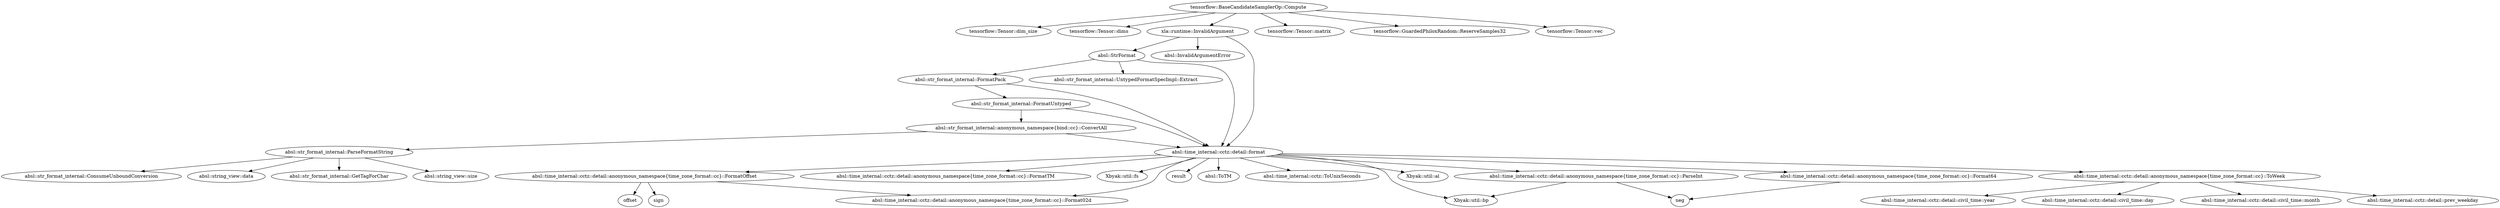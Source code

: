 strict digraph  {
"tensorflow::BaseCandidateSamplerOp::Compute";
"tensorflow::Tensor::dim_size";
"tensorflow::Tensor::dims";
"xla::runtime::InvalidArgument";
"absl::time_internal::cctz::detail::format";
"Xbyak::util::al";
"Xbyak::util::bp";
"absl::time_internal::cctz::detail::anonymous_namespace\{time_zone_format::cc\}::Format02d";
"absl::time_internal::cctz::detail::anonymous_namespace\{time_zone_format::cc\}::Format64";
"neg";
"absl::time_internal::cctz::detail::anonymous_namespace\{time_zone_format::cc\}::FormatOffset";
"offset";
"sign";
"absl::time_internal::cctz::detail::anonymous_namespace\{time_zone_format::cc\}::FormatTM";
"Xbyak::util::fs";
"absl::time_internal::cctz::detail::anonymous_namespace\{time_zone_format::cc\}::ParseInt";
"result";
"absl::ToTM";
"absl::time_internal::cctz::ToUnixSeconds";
"absl::time_internal::cctz::detail::anonymous_namespace\{time_zone_format::cc\}::ToWeek";
"absl::time_internal::cctz::detail::civil_time::day";
"absl::time_internal::cctz::detail::civil_time::month";
"absl::time_internal::cctz::detail::prev_weekday";
"absl::time_internal::cctz::detail::civil_time::year";
"absl::InvalidArgumentError";
"absl::StrFormat";
"absl::str_format_internal::UntypedFormatSpecImpl::Extract";
"absl::str_format_internal::FormatPack";
"absl::str_format_internal::FormatUntyped";
"absl::str_format_internal::anonymous_namespace\{bind::cc\}::ConvertAll";
"absl::str_format_internal::ParseFormatString";
"absl::str_format_internal::ConsumeUnboundConversion";
"absl::string_view::data";
"absl::str_format_internal::GetTagForChar";
"absl::string_view::size";
"tensorflow::Tensor::matrix";
"tensorflow::GuardedPhiloxRandom::ReserveSamples32";
"tensorflow::Tensor::vec";
"tensorflow::BaseCandidateSamplerOp::Compute" -> "tensorflow::Tensor::dim_size";
"tensorflow::BaseCandidateSamplerOp::Compute" -> "tensorflow::Tensor::dims";
"tensorflow::BaseCandidateSamplerOp::Compute" -> "xla::runtime::InvalidArgument";
"tensorflow::BaseCandidateSamplerOp::Compute" -> "tensorflow::Tensor::matrix";
"tensorflow::BaseCandidateSamplerOp::Compute" -> "tensorflow::GuardedPhiloxRandom::ReserveSamples32";
"tensorflow::BaseCandidateSamplerOp::Compute" -> "tensorflow::Tensor::vec";
"xla::runtime::InvalidArgument" -> "absl::time_internal::cctz::detail::format";
"xla::runtime::InvalidArgument" -> "absl::InvalidArgumentError";
"xla::runtime::InvalidArgument" -> "absl::StrFormat";
"absl::time_internal::cctz::detail::format" -> "Xbyak::util::al";
"absl::time_internal::cctz::detail::format" -> "Xbyak::util::bp";
"absl::time_internal::cctz::detail::format" -> "absl::time_internal::cctz::detail::anonymous_namespace\{time_zone_format::cc\}::Format02d";
"absl::time_internal::cctz::detail::format" -> "absl::time_internal::cctz::detail::anonymous_namespace\{time_zone_format::cc\}::Format64";
"absl::time_internal::cctz::detail::format" -> "absl::time_internal::cctz::detail::anonymous_namespace\{time_zone_format::cc\}::FormatOffset";
"absl::time_internal::cctz::detail::format" -> "absl::time_internal::cctz::detail::anonymous_namespace\{time_zone_format::cc\}::FormatTM";
"absl::time_internal::cctz::detail::format" -> "Xbyak::util::fs";
"absl::time_internal::cctz::detail::format" -> "absl::time_internal::cctz::detail::anonymous_namespace\{time_zone_format::cc\}::ParseInt";
"absl::time_internal::cctz::detail::format" -> "result";
"absl::time_internal::cctz::detail::format" -> "absl::ToTM";
"absl::time_internal::cctz::detail::format" -> "absl::time_internal::cctz::ToUnixSeconds";
"absl::time_internal::cctz::detail::format" -> "absl::time_internal::cctz::detail::anonymous_namespace\{time_zone_format::cc\}::ToWeek";
"absl::time_internal::cctz::detail::anonymous_namespace\{time_zone_format::cc\}::Format64" -> "neg";
"absl::time_internal::cctz::detail::anonymous_namespace\{time_zone_format::cc\}::FormatOffset" -> "absl::time_internal::cctz::detail::anonymous_namespace\{time_zone_format::cc\}::Format02d";
"absl::time_internal::cctz::detail::anonymous_namespace\{time_zone_format::cc\}::FormatOffset" -> "offset";
"absl::time_internal::cctz::detail::anonymous_namespace\{time_zone_format::cc\}::FormatOffset" -> "sign";
"absl::time_internal::cctz::detail::anonymous_namespace\{time_zone_format::cc\}::ParseInt" -> "Xbyak::util::bp";
"absl::time_internal::cctz::detail::anonymous_namespace\{time_zone_format::cc\}::ParseInt" -> "neg";
"absl::time_internal::cctz::detail::anonymous_namespace\{time_zone_format::cc\}::ToWeek" -> "absl::time_internal::cctz::detail::civil_time::day";
"absl::time_internal::cctz::detail::anonymous_namespace\{time_zone_format::cc\}::ToWeek" -> "absl::time_internal::cctz::detail::civil_time::month";
"absl::time_internal::cctz::detail::anonymous_namespace\{time_zone_format::cc\}::ToWeek" -> "absl::time_internal::cctz::detail::prev_weekday";
"absl::time_internal::cctz::detail::anonymous_namespace\{time_zone_format::cc\}::ToWeek" -> "absl::time_internal::cctz::detail::civil_time::year";
"absl::StrFormat" -> "absl::str_format_internal::UntypedFormatSpecImpl::Extract";
"absl::StrFormat" -> "absl::time_internal::cctz::detail::format";
"absl::StrFormat" -> "absl::str_format_internal::FormatPack";
"absl::str_format_internal::FormatPack" -> "absl::time_internal::cctz::detail::format";
"absl::str_format_internal::FormatPack" -> "absl::str_format_internal::FormatUntyped";
"absl::str_format_internal::FormatUntyped" -> "absl::str_format_internal::anonymous_namespace\{bind::cc\}::ConvertAll";
"absl::str_format_internal::FormatUntyped" -> "absl::time_internal::cctz::detail::format";
"absl::str_format_internal::anonymous_namespace\{bind::cc\}::ConvertAll" -> "absl::time_internal::cctz::detail::format";
"absl::str_format_internal::anonymous_namespace\{bind::cc\}::ConvertAll" -> "absl::str_format_internal::ParseFormatString";
"absl::str_format_internal::ParseFormatString" -> "absl::str_format_internal::ConsumeUnboundConversion";
"absl::str_format_internal::ParseFormatString" -> "absl::string_view::data";
"absl::str_format_internal::ParseFormatString" -> "absl::str_format_internal::GetTagForChar";
"absl::str_format_internal::ParseFormatString" -> "absl::string_view::size";
}
